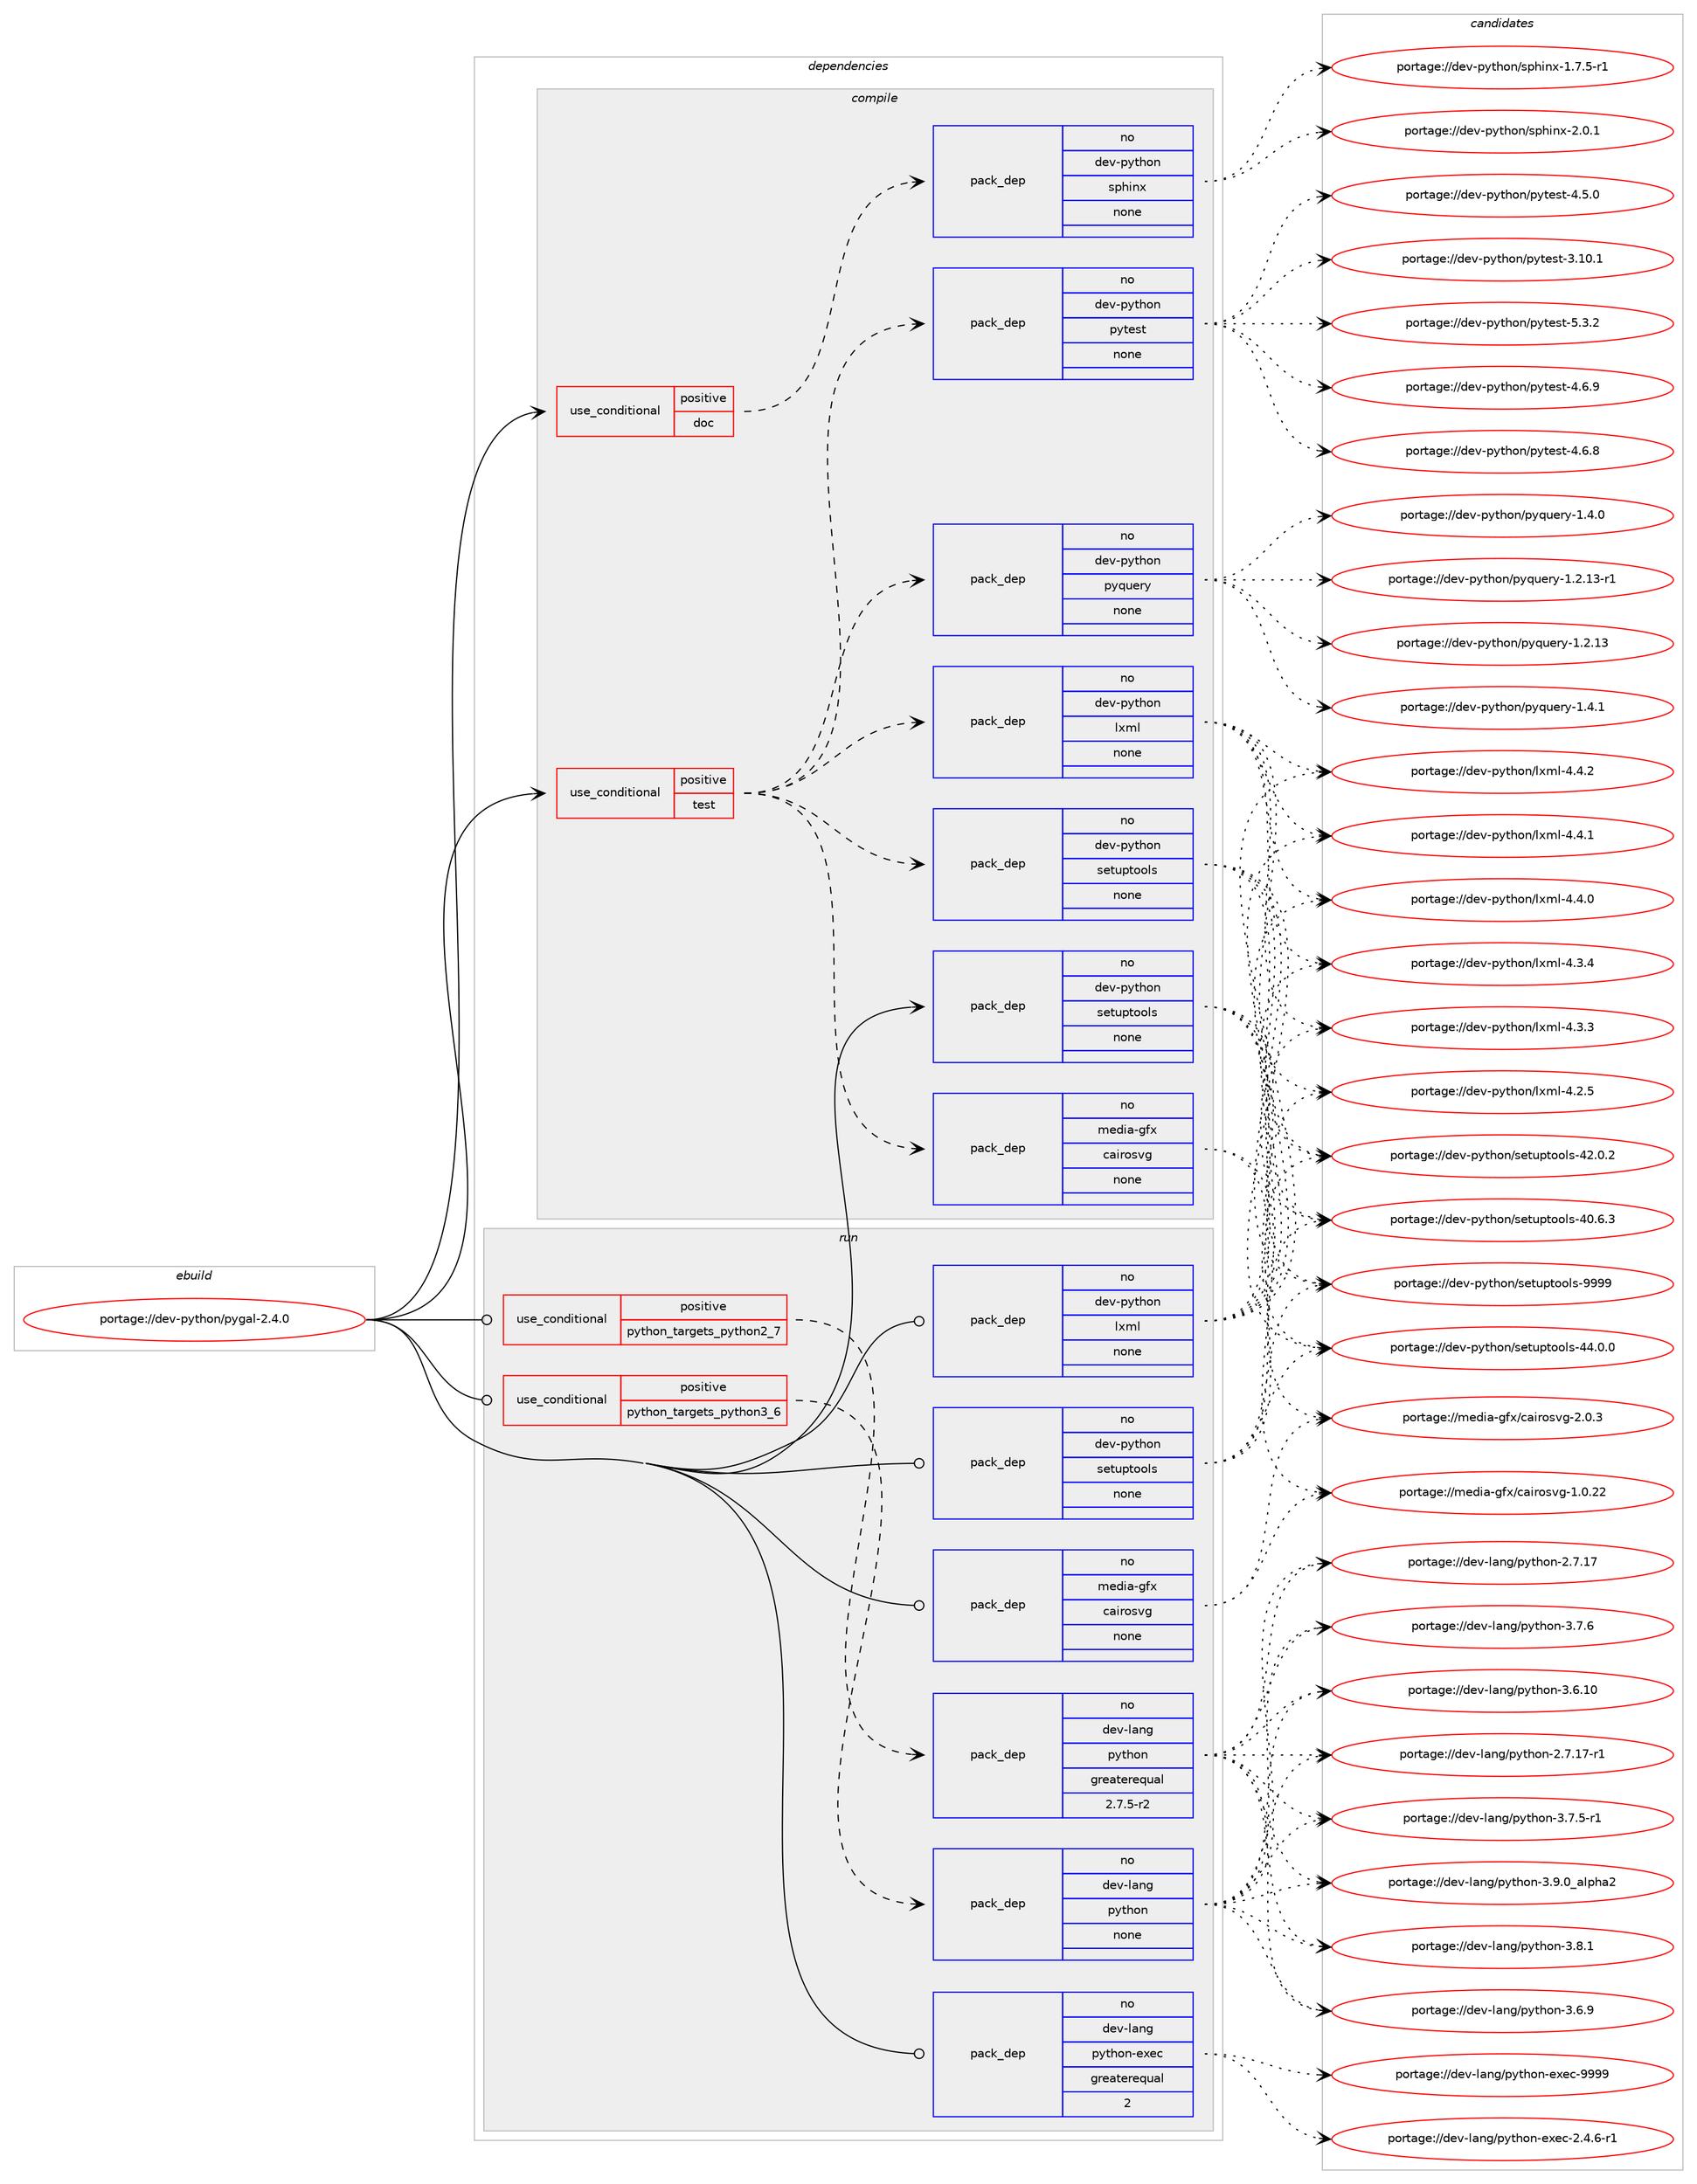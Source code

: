 digraph prolog {

# *************
# Graph options
# *************

newrank=true;
concentrate=true;
compound=true;
graph [rankdir=LR,fontname=Helvetica,fontsize=10,ranksep=1.5];#, ranksep=2.5, nodesep=0.2];
edge  [arrowhead=vee];
node  [fontname=Helvetica,fontsize=10];

# **********
# The ebuild
# **********

subgraph cluster_leftcol {
color=gray;
label=<<i>ebuild</i>>;
id [label="portage://dev-python/pygal-2.4.0", color=red, width=4, href="../dev-python/pygal-2.4.0.svg"];
}

# ****************
# The dependencies
# ****************

subgraph cluster_midcol {
color=gray;
label=<<i>dependencies</i>>;
subgraph cluster_compile {
fillcolor="#eeeeee";
style=filled;
label=<<i>compile</i>>;
subgraph cond109510 {
dependency438282 [label=<<TABLE BORDER="0" CELLBORDER="1" CELLSPACING="0" CELLPADDING="4"><TR><TD ROWSPAN="3" CELLPADDING="10">use_conditional</TD></TR><TR><TD>positive</TD></TR><TR><TD>doc</TD></TR></TABLE>>, shape=none, color=red];
subgraph pack323834 {
dependency438283 [label=<<TABLE BORDER="0" CELLBORDER="1" CELLSPACING="0" CELLPADDING="4" WIDTH="220"><TR><TD ROWSPAN="6" CELLPADDING="30">pack_dep</TD></TR><TR><TD WIDTH="110">no</TD></TR><TR><TD>dev-python</TD></TR><TR><TD>sphinx</TD></TR><TR><TD>none</TD></TR><TR><TD></TD></TR></TABLE>>, shape=none, color=blue];
}
dependency438282:e -> dependency438283:w [weight=20,style="dashed",arrowhead="vee"];
}
id:e -> dependency438282:w [weight=20,style="solid",arrowhead="vee"];
subgraph cond109511 {
dependency438284 [label=<<TABLE BORDER="0" CELLBORDER="1" CELLSPACING="0" CELLPADDING="4"><TR><TD ROWSPAN="3" CELLPADDING="10">use_conditional</TD></TR><TR><TD>positive</TD></TR><TR><TD>test</TD></TR></TABLE>>, shape=none, color=red];
subgraph pack323835 {
dependency438285 [label=<<TABLE BORDER="0" CELLBORDER="1" CELLSPACING="0" CELLPADDING="4" WIDTH="220"><TR><TD ROWSPAN="6" CELLPADDING="30">pack_dep</TD></TR><TR><TD WIDTH="110">no</TD></TR><TR><TD>dev-python</TD></TR><TR><TD>lxml</TD></TR><TR><TD>none</TD></TR><TR><TD></TD></TR></TABLE>>, shape=none, color=blue];
}
dependency438284:e -> dependency438285:w [weight=20,style="dashed",arrowhead="vee"];
subgraph pack323836 {
dependency438286 [label=<<TABLE BORDER="0" CELLBORDER="1" CELLSPACING="0" CELLPADDING="4" WIDTH="220"><TR><TD ROWSPAN="6" CELLPADDING="30">pack_dep</TD></TR><TR><TD WIDTH="110">no</TD></TR><TR><TD>dev-python</TD></TR><TR><TD>setuptools</TD></TR><TR><TD>none</TD></TR><TR><TD></TD></TR></TABLE>>, shape=none, color=blue];
}
dependency438284:e -> dependency438286:w [weight=20,style="dashed",arrowhead="vee"];
subgraph pack323837 {
dependency438287 [label=<<TABLE BORDER="0" CELLBORDER="1" CELLSPACING="0" CELLPADDING="4" WIDTH="220"><TR><TD ROWSPAN="6" CELLPADDING="30">pack_dep</TD></TR><TR><TD WIDTH="110">no</TD></TR><TR><TD>media-gfx</TD></TR><TR><TD>cairosvg</TD></TR><TR><TD>none</TD></TR><TR><TD></TD></TR></TABLE>>, shape=none, color=blue];
}
dependency438284:e -> dependency438287:w [weight=20,style="dashed",arrowhead="vee"];
subgraph pack323838 {
dependency438288 [label=<<TABLE BORDER="0" CELLBORDER="1" CELLSPACING="0" CELLPADDING="4" WIDTH="220"><TR><TD ROWSPAN="6" CELLPADDING="30">pack_dep</TD></TR><TR><TD WIDTH="110">no</TD></TR><TR><TD>dev-python</TD></TR><TR><TD>pyquery</TD></TR><TR><TD>none</TD></TR><TR><TD></TD></TR></TABLE>>, shape=none, color=blue];
}
dependency438284:e -> dependency438288:w [weight=20,style="dashed",arrowhead="vee"];
subgraph pack323839 {
dependency438289 [label=<<TABLE BORDER="0" CELLBORDER="1" CELLSPACING="0" CELLPADDING="4" WIDTH="220"><TR><TD ROWSPAN="6" CELLPADDING="30">pack_dep</TD></TR><TR><TD WIDTH="110">no</TD></TR><TR><TD>dev-python</TD></TR><TR><TD>pytest</TD></TR><TR><TD>none</TD></TR><TR><TD></TD></TR></TABLE>>, shape=none, color=blue];
}
dependency438284:e -> dependency438289:w [weight=20,style="dashed",arrowhead="vee"];
}
id:e -> dependency438284:w [weight=20,style="solid",arrowhead="vee"];
subgraph pack323840 {
dependency438290 [label=<<TABLE BORDER="0" CELLBORDER="1" CELLSPACING="0" CELLPADDING="4" WIDTH="220"><TR><TD ROWSPAN="6" CELLPADDING="30">pack_dep</TD></TR><TR><TD WIDTH="110">no</TD></TR><TR><TD>dev-python</TD></TR><TR><TD>setuptools</TD></TR><TR><TD>none</TD></TR><TR><TD></TD></TR></TABLE>>, shape=none, color=blue];
}
id:e -> dependency438290:w [weight=20,style="solid",arrowhead="vee"];
}
subgraph cluster_compileandrun {
fillcolor="#eeeeee";
style=filled;
label=<<i>compile and run</i>>;
}
subgraph cluster_run {
fillcolor="#eeeeee";
style=filled;
label=<<i>run</i>>;
subgraph cond109512 {
dependency438291 [label=<<TABLE BORDER="0" CELLBORDER="1" CELLSPACING="0" CELLPADDING="4"><TR><TD ROWSPAN="3" CELLPADDING="10">use_conditional</TD></TR><TR><TD>positive</TD></TR><TR><TD>python_targets_python2_7</TD></TR></TABLE>>, shape=none, color=red];
subgraph pack323841 {
dependency438292 [label=<<TABLE BORDER="0" CELLBORDER="1" CELLSPACING="0" CELLPADDING="4" WIDTH="220"><TR><TD ROWSPAN="6" CELLPADDING="30">pack_dep</TD></TR><TR><TD WIDTH="110">no</TD></TR><TR><TD>dev-lang</TD></TR><TR><TD>python</TD></TR><TR><TD>greaterequal</TD></TR><TR><TD>2.7.5-r2</TD></TR></TABLE>>, shape=none, color=blue];
}
dependency438291:e -> dependency438292:w [weight=20,style="dashed",arrowhead="vee"];
}
id:e -> dependency438291:w [weight=20,style="solid",arrowhead="odot"];
subgraph cond109513 {
dependency438293 [label=<<TABLE BORDER="0" CELLBORDER="1" CELLSPACING="0" CELLPADDING="4"><TR><TD ROWSPAN="3" CELLPADDING="10">use_conditional</TD></TR><TR><TD>positive</TD></TR><TR><TD>python_targets_python3_6</TD></TR></TABLE>>, shape=none, color=red];
subgraph pack323842 {
dependency438294 [label=<<TABLE BORDER="0" CELLBORDER="1" CELLSPACING="0" CELLPADDING="4" WIDTH="220"><TR><TD ROWSPAN="6" CELLPADDING="30">pack_dep</TD></TR><TR><TD WIDTH="110">no</TD></TR><TR><TD>dev-lang</TD></TR><TR><TD>python</TD></TR><TR><TD>none</TD></TR><TR><TD></TD></TR></TABLE>>, shape=none, color=blue];
}
dependency438293:e -> dependency438294:w [weight=20,style="dashed",arrowhead="vee"];
}
id:e -> dependency438293:w [weight=20,style="solid",arrowhead="odot"];
subgraph pack323843 {
dependency438295 [label=<<TABLE BORDER="0" CELLBORDER="1" CELLSPACING="0" CELLPADDING="4" WIDTH="220"><TR><TD ROWSPAN="6" CELLPADDING="30">pack_dep</TD></TR><TR><TD WIDTH="110">no</TD></TR><TR><TD>dev-lang</TD></TR><TR><TD>python-exec</TD></TR><TR><TD>greaterequal</TD></TR><TR><TD>2</TD></TR></TABLE>>, shape=none, color=blue];
}
id:e -> dependency438295:w [weight=20,style="solid",arrowhead="odot"];
subgraph pack323844 {
dependency438296 [label=<<TABLE BORDER="0" CELLBORDER="1" CELLSPACING="0" CELLPADDING="4" WIDTH="220"><TR><TD ROWSPAN="6" CELLPADDING="30">pack_dep</TD></TR><TR><TD WIDTH="110">no</TD></TR><TR><TD>dev-python</TD></TR><TR><TD>lxml</TD></TR><TR><TD>none</TD></TR><TR><TD></TD></TR></TABLE>>, shape=none, color=blue];
}
id:e -> dependency438296:w [weight=20,style="solid",arrowhead="odot"];
subgraph pack323845 {
dependency438297 [label=<<TABLE BORDER="0" CELLBORDER="1" CELLSPACING="0" CELLPADDING="4" WIDTH="220"><TR><TD ROWSPAN="6" CELLPADDING="30">pack_dep</TD></TR><TR><TD WIDTH="110">no</TD></TR><TR><TD>dev-python</TD></TR><TR><TD>setuptools</TD></TR><TR><TD>none</TD></TR><TR><TD></TD></TR></TABLE>>, shape=none, color=blue];
}
id:e -> dependency438297:w [weight=20,style="solid",arrowhead="odot"];
subgraph pack323846 {
dependency438298 [label=<<TABLE BORDER="0" CELLBORDER="1" CELLSPACING="0" CELLPADDING="4" WIDTH="220"><TR><TD ROWSPAN="6" CELLPADDING="30">pack_dep</TD></TR><TR><TD WIDTH="110">no</TD></TR><TR><TD>media-gfx</TD></TR><TR><TD>cairosvg</TD></TR><TR><TD>none</TD></TR><TR><TD></TD></TR></TABLE>>, shape=none, color=blue];
}
id:e -> dependency438298:w [weight=20,style="solid",arrowhead="odot"];
}
}

# **************
# The candidates
# **************

subgraph cluster_choices {
rank=same;
color=gray;
label=<<i>candidates</i>>;

subgraph choice323834 {
color=black;
nodesep=1;
choice1001011184511212111610411111047115112104105110120455046484649 [label="portage://dev-python/sphinx-2.0.1", color=red, width=4,href="../dev-python/sphinx-2.0.1.svg"];
choice10010111845112121116104111110471151121041051101204549465546534511449 [label="portage://dev-python/sphinx-1.7.5-r1", color=red, width=4,href="../dev-python/sphinx-1.7.5-r1.svg"];
dependency438283:e -> choice1001011184511212111610411111047115112104105110120455046484649:w [style=dotted,weight="100"];
dependency438283:e -> choice10010111845112121116104111110471151121041051101204549465546534511449:w [style=dotted,weight="100"];
}
subgraph choice323835 {
color=black;
nodesep=1;
choice1001011184511212111610411111047108120109108455246524650 [label="portage://dev-python/lxml-4.4.2", color=red, width=4,href="../dev-python/lxml-4.4.2.svg"];
choice1001011184511212111610411111047108120109108455246524649 [label="portage://dev-python/lxml-4.4.1", color=red, width=4,href="../dev-python/lxml-4.4.1.svg"];
choice1001011184511212111610411111047108120109108455246524648 [label="portage://dev-python/lxml-4.4.0", color=red, width=4,href="../dev-python/lxml-4.4.0.svg"];
choice1001011184511212111610411111047108120109108455246514652 [label="portage://dev-python/lxml-4.3.4", color=red, width=4,href="../dev-python/lxml-4.3.4.svg"];
choice1001011184511212111610411111047108120109108455246514651 [label="portage://dev-python/lxml-4.3.3", color=red, width=4,href="../dev-python/lxml-4.3.3.svg"];
choice1001011184511212111610411111047108120109108455246504653 [label="portage://dev-python/lxml-4.2.5", color=red, width=4,href="../dev-python/lxml-4.2.5.svg"];
dependency438285:e -> choice1001011184511212111610411111047108120109108455246524650:w [style=dotted,weight="100"];
dependency438285:e -> choice1001011184511212111610411111047108120109108455246524649:w [style=dotted,weight="100"];
dependency438285:e -> choice1001011184511212111610411111047108120109108455246524648:w [style=dotted,weight="100"];
dependency438285:e -> choice1001011184511212111610411111047108120109108455246514652:w [style=dotted,weight="100"];
dependency438285:e -> choice1001011184511212111610411111047108120109108455246514651:w [style=dotted,weight="100"];
dependency438285:e -> choice1001011184511212111610411111047108120109108455246504653:w [style=dotted,weight="100"];
}
subgraph choice323836 {
color=black;
nodesep=1;
choice10010111845112121116104111110471151011161171121161111111081154557575757 [label="portage://dev-python/setuptools-9999", color=red, width=4,href="../dev-python/setuptools-9999.svg"];
choice100101118451121211161041111104711510111611711211611111110811545525246484648 [label="portage://dev-python/setuptools-44.0.0", color=red, width=4,href="../dev-python/setuptools-44.0.0.svg"];
choice100101118451121211161041111104711510111611711211611111110811545525046484650 [label="portage://dev-python/setuptools-42.0.2", color=red, width=4,href="../dev-python/setuptools-42.0.2.svg"];
choice100101118451121211161041111104711510111611711211611111110811545524846544651 [label="portage://dev-python/setuptools-40.6.3", color=red, width=4,href="../dev-python/setuptools-40.6.3.svg"];
dependency438286:e -> choice10010111845112121116104111110471151011161171121161111111081154557575757:w [style=dotted,weight="100"];
dependency438286:e -> choice100101118451121211161041111104711510111611711211611111110811545525246484648:w [style=dotted,weight="100"];
dependency438286:e -> choice100101118451121211161041111104711510111611711211611111110811545525046484650:w [style=dotted,weight="100"];
dependency438286:e -> choice100101118451121211161041111104711510111611711211611111110811545524846544651:w [style=dotted,weight="100"];
}
subgraph choice323837 {
color=black;
nodesep=1;
choice1091011001059745103102120479997105114111115118103455046484651 [label="portage://media-gfx/cairosvg-2.0.3", color=red, width=4,href="../media-gfx/cairosvg-2.0.3.svg"];
choice109101100105974510310212047999710511411111511810345494648465050 [label="portage://media-gfx/cairosvg-1.0.22", color=red, width=4,href="../media-gfx/cairosvg-1.0.22.svg"];
dependency438287:e -> choice1091011001059745103102120479997105114111115118103455046484651:w [style=dotted,weight="100"];
dependency438287:e -> choice109101100105974510310212047999710511411111511810345494648465050:w [style=dotted,weight="100"];
}
subgraph choice323838 {
color=black;
nodesep=1;
choice1001011184511212111610411111047112121113117101114121454946524649 [label="portage://dev-python/pyquery-1.4.1", color=red, width=4,href="../dev-python/pyquery-1.4.1.svg"];
choice1001011184511212111610411111047112121113117101114121454946524648 [label="portage://dev-python/pyquery-1.4.0", color=red, width=4,href="../dev-python/pyquery-1.4.0.svg"];
choice1001011184511212111610411111047112121113117101114121454946504649514511449 [label="portage://dev-python/pyquery-1.2.13-r1", color=red, width=4,href="../dev-python/pyquery-1.2.13-r1.svg"];
choice100101118451121211161041111104711212111311710111412145494650464951 [label="portage://dev-python/pyquery-1.2.13", color=red, width=4,href="../dev-python/pyquery-1.2.13.svg"];
dependency438288:e -> choice1001011184511212111610411111047112121113117101114121454946524649:w [style=dotted,weight="100"];
dependency438288:e -> choice1001011184511212111610411111047112121113117101114121454946524648:w [style=dotted,weight="100"];
dependency438288:e -> choice1001011184511212111610411111047112121113117101114121454946504649514511449:w [style=dotted,weight="100"];
dependency438288:e -> choice100101118451121211161041111104711212111311710111412145494650464951:w [style=dotted,weight="100"];
}
subgraph choice323839 {
color=black;
nodesep=1;
choice1001011184511212111610411111047112121116101115116455346514650 [label="portage://dev-python/pytest-5.3.2", color=red, width=4,href="../dev-python/pytest-5.3.2.svg"];
choice1001011184511212111610411111047112121116101115116455246544657 [label="portage://dev-python/pytest-4.6.9", color=red, width=4,href="../dev-python/pytest-4.6.9.svg"];
choice1001011184511212111610411111047112121116101115116455246544656 [label="portage://dev-python/pytest-4.6.8", color=red, width=4,href="../dev-python/pytest-4.6.8.svg"];
choice1001011184511212111610411111047112121116101115116455246534648 [label="portage://dev-python/pytest-4.5.0", color=red, width=4,href="../dev-python/pytest-4.5.0.svg"];
choice100101118451121211161041111104711212111610111511645514649484649 [label="portage://dev-python/pytest-3.10.1", color=red, width=4,href="../dev-python/pytest-3.10.1.svg"];
dependency438289:e -> choice1001011184511212111610411111047112121116101115116455346514650:w [style=dotted,weight="100"];
dependency438289:e -> choice1001011184511212111610411111047112121116101115116455246544657:w [style=dotted,weight="100"];
dependency438289:e -> choice1001011184511212111610411111047112121116101115116455246544656:w [style=dotted,weight="100"];
dependency438289:e -> choice1001011184511212111610411111047112121116101115116455246534648:w [style=dotted,weight="100"];
dependency438289:e -> choice100101118451121211161041111104711212111610111511645514649484649:w [style=dotted,weight="100"];
}
subgraph choice323840 {
color=black;
nodesep=1;
choice10010111845112121116104111110471151011161171121161111111081154557575757 [label="portage://dev-python/setuptools-9999", color=red, width=4,href="../dev-python/setuptools-9999.svg"];
choice100101118451121211161041111104711510111611711211611111110811545525246484648 [label="portage://dev-python/setuptools-44.0.0", color=red, width=4,href="../dev-python/setuptools-44.0.0.svg"];
choice100101118451121211161041111104711510111611711211611111110811545525046484650 [label="portage://dev-python/setuptools-42.0.2", color=red, width=4,href="../dev-python/setuptools-42.0.2.svg"];
choice100101118451121211161041111104711510111611711211611111110811545524846544651 [label="portage://dev-python/setuptools-40.6.3", color=red, width=4,href="../dev-python/setuptools-40.6.3.svg"];
dependency438290:e -> choice10010111845112121116104111110471151011161171121161111111081154557575757:w [style=dotted,weight="100"];
dependency438290:e -> choice100101118451121211161041111104711510111611711211611111110811545525246484648:w [style=dotted,weight="100"];
dependency438290:e -> choice100101118451121211161041111104711510111611711211611111110811545525046484650:w [style=dotted,weight="100"];
dependency438290:e -> choice100101118451121211161041111104711510111611711211611111110811545524846544651:w [style=dotted,weight="100"];
}
subgraph choice323841 {
color=black;
nodesep=1;
choice10010111845108971101034711212111610411111045514657464895971081121049750 [label="portage://dev-lang/python-3.9.0_alpha2", color=red, width=4,href="../dev-lang/python-3.9.0_alpha2.svg"];
choice100101118451089711010347112121116104111110455146564649 [label="portage://dev-lang/python-3.8.1", color=red, width=4,href="../dev-lang/python-3.8.1.svg"];
choice100101118451089711010347112121116104111110455146554654 [label="portage://dev-lang/python-3.7.6", color=red, width=4,href="../dev-lang/python-3.7.6.svg"];
choice1001011184510897110103471121211161041111104551465546534511449 [label="portage://dev-lang/python-3.7.5-r1", color=red, width=4,href="../dev-lang/python-3.7.5-r1.svg"];
choice100101118451089711010347112121116104111110455146544657 [label="portage://dev-lang/python-3.6.9", color=red, width=4,href="../dev-lang/python-3.6.9.svg"];
choice10010111845108971101034711212111610411111045514654464948 [label="portage://dev-lang/python-3.6.10", color=red, width=4,href="../dev-lang/python-3.6.10.svg"];
choice100101118451089711010347112121116104111110455046554649554511449 [label="portage://dev-lang/python-2.7.17-r1", color=red, width=4,href="../dev-lang/python-2.7.17-r1.svg"];
choice10010111845108971101034711212111610411111045504655464955 [label="portage://dev-lang/python-2.7.17", color=red, width=4,href="../dev-lang/python-2.7.17.svg"];
dependency438292:e -> choice10010111845108971101034711212111610411111045514657464895971081121049750:w [style=dotted,weight="100"];
dependency438292:e -> choice100101118451089711010347112121116104111110455146564649:w [style=dotted,weight="100"];
dependency438292:e -> choice100101118451089711010347112121116104111110455146554654:w [style=dotted,weight="100"];
dependency438292:e -> choice1001011184510897110103471121211161041111104551465546534511449:w [style=dotted,weight="100"];
dependency438292:e -> choice100101118451089711010347112121116104111110455146544657:w [style=dotted,weight="100"];
dependency438292:e -> choice10010111845108971101034711212111610411111045514654464948:w [style=dotted,weight="100"];
dependency438292:e -> choice100101118451089711010347112121116104111110455046554649554511449:w [style=dotted,weight="100"];
dependency438292:e -> choice10010111845108971101034711212111610411111045504655464955:w [style=dotted,weight="100"];
}
subgraph choice323842 {
color=black;
nodesep=1;
choice10010111845108971101034711212111610411111045514657464895971081121049750 [label="portage://dev-lang/python-3.9.0_alpha2", color=red, width=4,href="../dev-lang/python-3.9.0_alpha2.svg"];
choice100101118451089711010347112121116104111110455146564649 [label="portage://dev-lang/python-3.8.1", color=red, width=4,href="../dev-lang/python-3.8.1.svg"];
choice100101118451089711010347112121116104111110455146554654 [label="portage://dev-lang/python-3.7.6", color=red, width=4,href="../dev-lang/python-3.7.6.svg"];
choice1001011184510897110103471121211161041111104551465546534511449 [label="portage://dev-lang/python-3.7.5-r1", color=red, width=4,href="../dev-lang/python-3.7.5-r1.svg"];
choice100101118451089711010347112121116104111110455146544657 [label="portage://dev-lang/python-3.6.9", color=red, width=4,href="../dev-lang/python-3.6.9.svg"];
choice10010111845108971101034711212111610411111045514654464948 [label="portage://dev-lang/python-3.6.10", color=red, width=4,href="../dev-lang/python-3.6.10.svg"];
choice100101118451089711010347112121116104111110455046554649554511449 [label="portage://dev-lang/python-2.7.17-r1", color=red, width=4,href="../dev-lang/python-2.7.17-r1.svg"];
choice10010111845108971101034711212111610411111045504655464955 [label="portage://dev-lang/python-2.7.17", color=red, width=4,href="../dev-lang/python-2.7.17.svg"];
dependency438294:e -> choice10010111845108971101034711212111610411111045514657464895971081121049750:w [style=dotted,weight="100"];
dependency438294:e -> choice100101118451089711010347112121116104111110455146564649:w [style=dotted,weight="100"];
dependency438294:e -> choice100101118451089711010347112121116104111110455146554654:w [style=dotted,weight="100"];
dependency438294:e -> choice1001011184510897110103471121211161041111104551465546534511449:w [style=dotted,weight="100"];
dependency438294:e -> choice100101118451089711010347112121116104111110455146544657:w [style=dotted,weight="100"];
dependency438294:e -> choice10010111845108971101034711212111610411111045514654464948:w [style=dotted,weight="100"];
dependency438294:e -> choice100101118451089711010347112121116104111110455046554649554511449:w [style=dotted,weight="100"];
dependency438294:e -> choice10010111845108971101034711212111610411111045504655464955:w [style=dotted,weight="100"];
}
subgraph choice323843 {
color=black;
nodesep=1;
choice10010111845108971101034711212111610411111045101120101994557575757 [label="portage://dev-lang/python-exec-9999", color=red, width=4,href="../dev-lang/python-exec-9999.svg"];
choice10010111845108971101034711212111610411111045101120101994550465246544511449 [label="portage://dev-lang/python-exec-2.4.6-r1", color=red, width=4,href="../dev-lang/python-exec-2.4.6-r1.svg"];
dependency438295:e -> choice10010111845108971101034711212111610411111045101120101994557575757:w [style=dotted,weight="100"];
dependency438295:e -> choice10010111845108971101034711212111610411111045101120101994550465246544511449:w [style=dotted,weight="100"];
}
subgraph choice323844 {
color=black;
nodesep=1;
choice1001011184511212111610411111047108120109108455246524650 [label="portage://dev-python/lxml-4.4.2", color=red, width=4,href="../dev-python/lxml-4.4.2.svg"];
choice1001011184511212111610411111047108120109108455246524649 [label="portage://dev-python/lxml-4.4.1", color=red, width=4,href="../dev-python/lxml-4.4.1.svg"];
choice1001011184511212111610411111047108120109108455246524648 [label="portage://dev-python/lxml-4.4.0", color=red, width=4,href="../dev-python/lxml-4.4.0.svg"];
choice1001011184511212111610411111047108120109108455246514652 [label="portage://dev-python/lxml-4.3.4", color=red, width=4,href="../dev-python/lxml-4.3.4.svg"];
choice1001011184511212111610411111047108120109108455246514651 [label="portage://dev-python/lxml-4.3.3", color=red, width=4,href="../dev-python/lxml-4.3.3.svg"];
choice1001011184511212111610411111047108120109108455246504653 [label="portage://dev-python/lxml-4.2.5", color=red, width=4,href="../dev-python/lxml-4.2.5.svg"];
dependency438296:e -> choice1001011184511212111610411111047108120109108455246524650:w [style=dotted,weight="100"];
dependency438296:e -> choice1001011184511212111610411111047108120109108455246524649:w [style=dotted,weight="100"];
dependency438296:e -> choice1001011184511212111610411111047108120109108455246524648:w [style=dotted,weight="100"];
dependency438296:e -> choice1001011184511212111610411111047108120109108455246514652:w [style=dotted,weight="100"];
dependency438296:e -> choice1001011184511212111610411111047108120109108455246514651:w [style=dotted,weight="100"];
dependency438296:e -> choice1001011184511212111610411111047108120109108455246504653:w [style=dotted,weight="100"];
}
subgraph choice323845 {
color=black;
nodesep=1;
choice10010111845112121116104111110471151011161171121161111111081154557575757 [label="portage://dev-python/setuptools-9999", color=red, width=4,href="../dev-python/setuptools-9999.svg"];
choice100101118451121211161041111104711510111611711211611111110811545525246484648 [label="portage://dev-python/setuptools-44.0.0", color=red, width=4,href="../dev-python/setuptools-44.0.0.svg"];
choice100101118451121211161041111104711510111611711211611111110811545525046484650 [label="portage://dev-python/setuptools-42.0.2", color=red, width=4,href="../dev-python/setuptools-42.0.2.svg"];
choice100101118451121211161041111104711510111611711211611111110811545524846544651 [label="portage://dev-python/setuptools-40.6.3", color=red, width=4,href="../dev-python/setuptools-40.6.3.svg"];
dependency438297:e -> choice10010111845112121116104111110471151011161171121161111111081154557575757:w [style=dotted,weight="100"];
dependency438297:e -> choice100101118451121211161041111104711510111611711211611111110811545525246484648:w [style=dotted,weight="100"];
dependency438297:e -> choice100101118451121211161041111104711510111611711211611111110811545525046484650:w [style=dotted,weight="100"];
dependency438297:e -> choice100101118451121211161041111104711510111611711211611111110811545524846544651:w [style=dotted,weight="100"];
}
subgraph choice323846 {
color=black;
nodesep=1;
choice1091011001059745103102120479997105114111115118103455046484651 [label="portage://media-gfx/cairosvg-2.0.3", color=red, width=4,href="../media-gfx/cairosvg-2.0.3.svg"];
choice109101100105974510310212047999710511411111511810345494648465050 [label="portage://media-gfx/cairosvg-1.0.22", color=red, width=4,href="../media-gfx/cairosvg-1.0.22.svg"];
dependency438298:e -> choice1091011001059745103102120479997105114111115118103455046484651:w [style=dotted,weight="100"];
dependency438298:e -> choice109101100105974510310212047999710511411111511810345494648465050:w [style=dotted,weight="100"];
}
}

}
